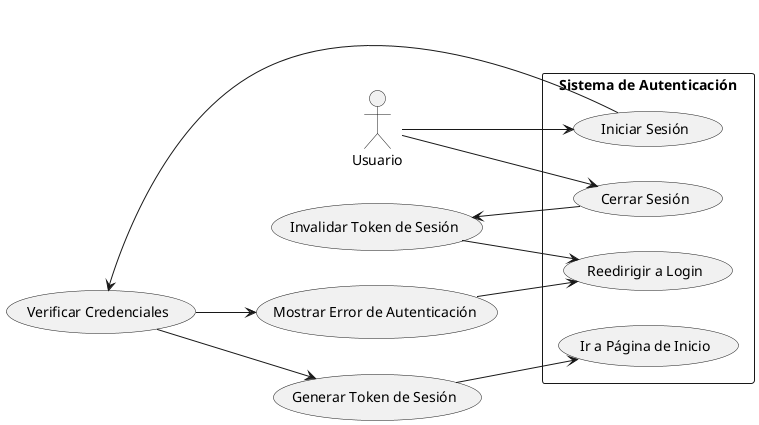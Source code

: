 @startuml
left to right direction
skinparam packageStyle rectangle

actor Usuario

rectangle "Sistema de Autenticación" {
    usecase "Iniciar Sesión" as UC_Login
    usecase "Cerrar Sesión" as UC_Logout
    usecase "Ir a Página de Inicio" as UC_GoToHomePage
    usecase "Reedirigir a Login" as UC_GoToLogin
}

Usuario --> UC_Login
Usuario --> UC_Logout


UC_Login --> (Verificar Credenciales)
(Verificar Credenciales) --> (Generar Token de Sesión)
(Verificar Credenciales) --> (Mostrar Error de Autenticación)
(Generar Token de Sesión) --> UC_GoToHomePage
(Mostrar Error de Autenticación) --> UC_GoToLogin
UC_Logout --> (Invalidar Token de Sesión)
(Invalidar Token de Sesión) --> UC_GoToLogin
@enduml
